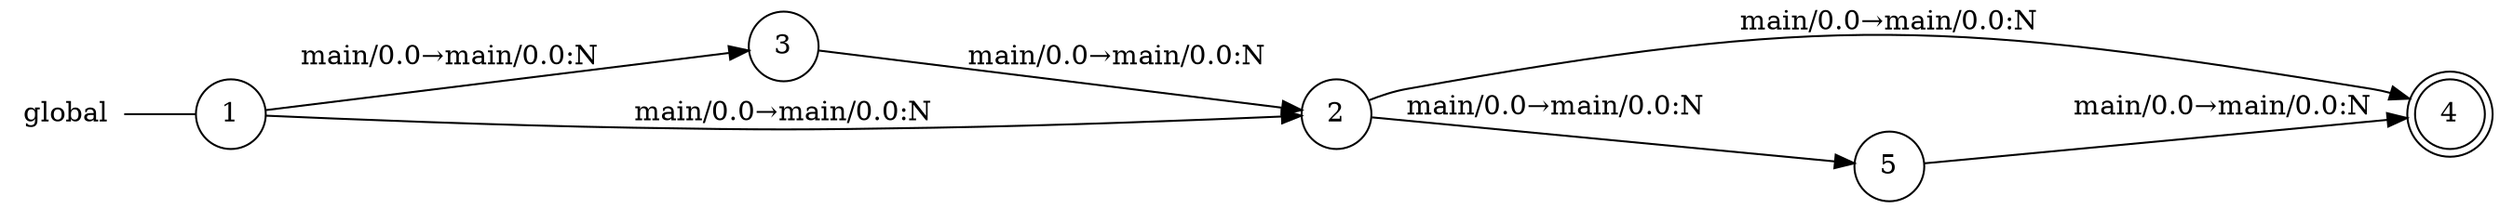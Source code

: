 digraph global {
	rankdir="LR";
	n_0 [label="global", shape="plaintext"];
	n_1 [id="1", shape=circle, label="1"];
	n_0 -> n_1 [arrowhead=none];
	n_2 [id="4", shape=doublecircle, label="4"];
	n_3 [id="3", shape=circle, label="3"];
	n_4 [id="2", shape=circle, label="2"];
	n_5 [id="5", shape=circle, label="5"];

	n_1 -> n_3 [id="[$e|1]", label="main/0.0→main/0.0:N"];
	n_5 -> n_2 [id="[$e|5]", label="main/0.0→main/0.0:N"];
	n_4 -> n_2 [id="[$e|2]", label="main/0.0→main/0.0:N"];
	n_1 -> n_4 [id="[$e|0]", label="main/0.0→main/0.0:N"];
	n_4 -> n_5 [id="[$e|4]", label="main/0.0→main/0.0:N"];
	n_3 -> n_4 [id="[$e|3]", label="main/0.0→main/0.0:N"];
}
